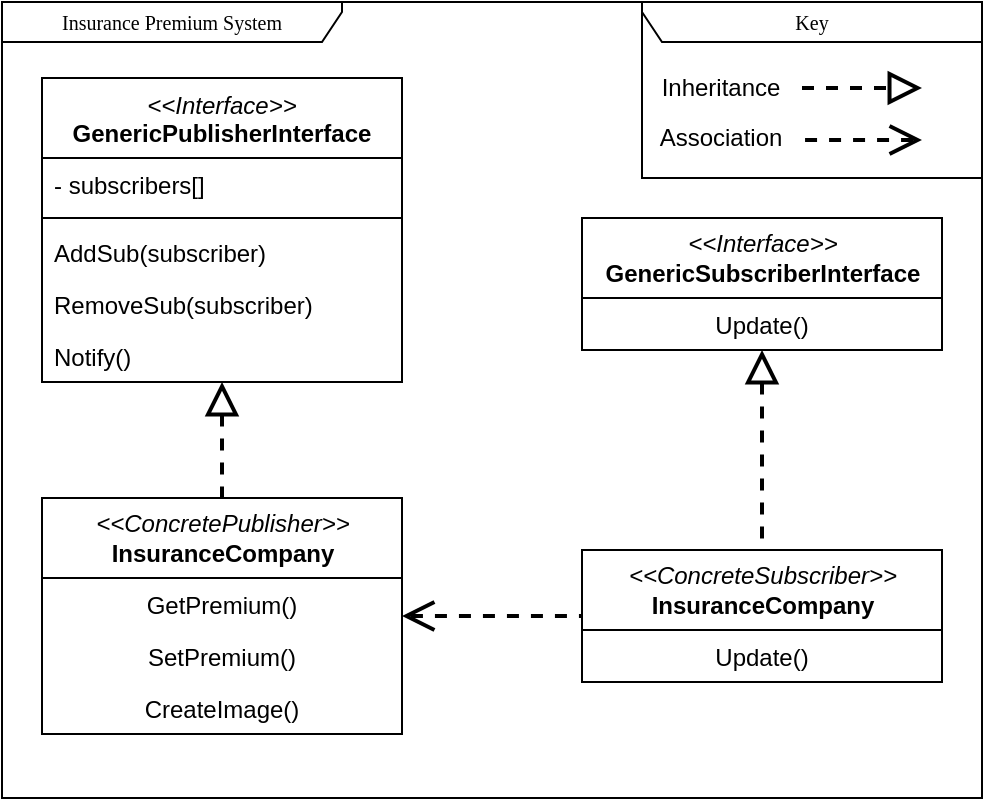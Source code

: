 <mxfile version="27.1.4">
  <diagram name="Page-1" id="c4acf3e9-155e-7222-9cf6-157b1a14988f">
    <mxGraphModel dx="1418" dy="794" grid="1" gridSize="10" guides="1" tooltips="1" connect="1" arrows="1" fold="1" page="1" pageScale="1" pageWidth="850" pageHeight="1100" background="none" math="0" shadow="0">
      <root>
        <mxCell id="0" />
        <mxCell id="1" parent="0" />
        <mxCell id="17acba5748e5396b-1" value="Insurance Premium System" style="shape=umlFrame;whiteSpace=wrap;html=1;rounded=0;shadow=0;comic=0;labelBackgroundColor=none;strokeWidth=1;fontFamily=Verdana;fontSize=10;align=center;width=170;height=20;" parent="1" vertex="1">
          <mxGeometry x="20" y="12" width="490" height="398" as="geometry" />
        </mxCell>
        <mxCell id="5d2195bd80daf111-38" style="edgeStyle=orthogonalEdgeStyle;rounded=0;html=1;dashed=1;labelBackgroundColor=none;startFill=0;endArrow=open;endFill=0;endSize=10;fontFamily=Verdana;fontSize=10;" parent="1" edge="1">
          <mxGeometry relative="1" as="geometry">
            <Array as="points">
              <mxPoint x="590" y="721" />
            </Array>
            <mxPoint x="650" y="721.059" as="sourcePoint" />
          </mxGeometry>
        </mxCell>
        <mxCell id="5d2195bd80daf111-40" style="edgeStyle=orthogonalEdgeStyle;rounded=0;html=1;dashed=1;labelBackgroundColor=none;startFill=0;endArrow=open;endFill=0;endSize=10;fontFamily=Verdana;fontSize=10;" parent="1" edge="1">
          <mxGeometry relative="1" as="geometry">
            <Array as="points" />
            <mxPoint x="730" y="814" as="sourcePoint" />
          </mxGeometry>
        </mxCell>
        <mxCell id="17acba5748e5396b-20" value="&lt;i style=&quot;font-family: Helvetica; font-size: 12px;&quot;&gt;&amp;lt;&amp;lt;ConcretePublisher&amp;gt;&amp;gt;&lt;/i&gt;&lt;br style=&quot;font-family: Helvetica; font-size: 12px;&quot;&gt;&lt;font face=&quot;Helvetica&quot;&gt;&lt;span style=&quot;font-size: 12px;&quot;&gt;&lt;b&gt;InsuranceCompany&lt;/b&gt;&lt;/span&gt;&lt;/font&gt;" style="swimlane;html=1;fontStyle=0;childLayout=stackLayout;horizontal=1;startSize=40;fillColor=none;horizontalStack=0;resizeParent=1;resizeLast=0;collapsible=1;marginBottom=0;swimlaneFillColor=#ffffff;rounded=0;shadow=0;comic=0;labelBackgroundColor=none;strokeWidth=1;fontFamily=Verdana;fontSize=10;align=center;" parent="1" vertex="1">
          <mxGeometry x="40" y="260" width="180" height="118" as="geometry" />
        </mxCell>
        <mxCell id="17acba5748e5396b-21" value="GetPremium()" style="text;html=1;strokeColor=none;fillColor=none;align=center;verticalAlign=top;spacingLeft=4;spacingRight=4;whiteSpace=wrap;overflow=hidden;rotatable=0;points=[[0,0.5],[1,0.5]];portConstraint=eastwest;" parent="17acba5748e5396b-20" vertex="1">
          <mxGeometry y="40" width="180" height="26" as="geometry" />
        </mxCell>
        <mxCell id="17acba5748e5396b-24" value="SetPremium()" style="text;html=1;strokeColor=none;fillColor=none;align=center;verticalAlign=top;spacingLeft=4;spacingRight=4;whiteSpace=wrap;overflow=hidden;rotatable=0;points=[[0,0.5],[1,0.5]];portConstraint=eastwest;" parent="17acba5748e5396b-20" vertex="1">
          <mxGeometry y="66" width="180" height="26" as="geometry" />
        </mxCell>
        <mxCell id="17acba5748e5396b-26" value="CreateImage()" style="text;html=1;strokeColor=none;fillColor=none;align=center;verticalAlign=top;spacingLeft=4;spacingRight=4;whiteSpace=wrap;overflow=hidden;rotatable=0;points=[[0,0.5],[1,0.5]];portConstraint=eastwest;" parent="17acba5748e5396b-20" vertex="1">
          <mxGeometry y="92" width="180" height="26" as="geometry" />
        </mxCell>
        <mxCell id="5d2195bd80daf111-39" style="edgeStyle=orthogonalEdgeStyle;rounded=0;html=1;dashed=1;labelBackgroundColor=none;startFill=0;endArrow=open;endFill=0;endSize=10;fontFamily=Verdana;fontSize=10;" parent="1" edge="1">
          <mxGeometry relative="1" as="geometry">
            <mxPoint x="730" y="948" as="sourcePoint" />
          </mxGeometry>
        </mxCell>
        <mxCell id="5d2195bd80daf111-41" style="edgeStyle=orthogonalEdgeStyle;rounded=0;html=1;dashed=1;labelBackgroundColor=none;startFill=0;endArrow=open;endFill=0;endSize=10;fontFamily=Verdana;fontSize=10;" parent="1" edge="1">
          <mxGeometry relative="1" as="geometry">
            <Array as="points" />
            <mxPoint x="730" y="603.0" as="sourcePoint" />
          </mxGeometry>
        </mxCell>
        <mxCell id="5d2195bd80daf111-36" style="edgeStyle=orthogonalEdgeStyle;rounded=0;html=1;dashed=1;labelBackgroundColor=none;startFill=0;endArrow=open;endFill=0;endSize=10;fontFamily=Verdana;fontSize=10;" parent="1" edge="1">
          <mxGeometry relative="1" as="geometry">
            <Array as="points">
              <mxPoint x="550" y="520" />
            </Array>
            <mxPoint x="550.059" y="823" as="sourcePoint" />
          </mxGeometry>
        </mxCell>
        <mxCell id="5d2195bd80daf111-26" style="edgeStyle=orthogonalEdgeStyle;rounded=0;html=1;dashed=1;labelBackgroundColor=none;startFill=0;endArrow=open;endFill=0;endSize=10;fontFamily=Verdana;fontSize=10;" parent="1" edge="1">
          <mxGeometry relative="1" as="geometry">
            <Array as="points" />
            <mxPoint x="685" y="300.0" as="targetPoint" />
          </mxGeometry>
        </mxCell>
        <mxCell id="5d2195bd80daf111-37" style="edgeStyle=orthogonalEdgeStyle;rounded=0;html=1;dashed=1;labelBackgroundColor=none;startFill=0;endArrow=open;endFill=0;endSize=10;fontFamily=Verdana;fontSize=10;" parent="1" edge="1">
          <mxGeometry relative="1" as="geometry">
            <Array as="points">
              <mxPoint x="570" y="590" />
            </Array>
            <mxPoint x="650" y="590.0" as="sourcePoint" />
          </mxGeometry>
        </mxCell>
        <mxCell id="XWSjxroZd7ZONBzH6pol-11" value="" style="group" vertex="1" connectable="0" parent="1">
          <mxGeometry x="240" y="12" width="270" height="88" as="geometry" />
        </mxCell>
        <mxCell id="XWSjxroZd7ZONBzH6pol-4" style="edgeStyle=orthogonalEdgeStyle;rounded=0;orthogonalLoop=1;jettySize=auto;html=1;entryX=0;entryY=0.5;entryDx=0;entryDy=0;dashed=1;strokeWidth=2;endArrow=block;endFill=0;endSize=12;" edge="1" parent="XWSjxroZd7ZONBzH6pol-11">
          <mxGeometry relative="1" as="geometry">
            <mxPoint x="180" y="43" as="sourcePoint" />
            <mxPoint x="240" y="43" as="targetPoint" />
            <Array as="points">
              <mxPoint x="190" y="43" />
              <mxPoint x="190" y="43" />
            </Array>
          </mxGeometry>
        </mxCell>
        <mxCell id="XWSjxroZd7ZONBzH6pol-6" style="edgeStyle=orthogonalEdgeStyle;rounded=0;orthogonalLoop=1;jettySize=auto;html=1;startArrow=open;startFill=0;endArrow=none;dashed=1;strokeWidth=2;endSize=6;startSize=12;" edge="1" parent="XWSjxroZd7ZONBzH6pol-11">
          <mxGeometry relative="1" as="geometry">
            <mxPoint x="240" y="69" as="sourcePoint" />
            <mxPoint x="180" y="69" as="targetPoint" />
            <Array as="points">
              <mxPoint x="235" y="69" />
              <mxPoint y="69" />
            </Array>
          </mxGeometry>
        </mxCell>
        <mxCell id="XWSjxroZd7ZONBzH6pol-8" value="Inheritance" style="text;html=1;align=center;verticalAlign=middle;resizable=0;points=[];autosize=1;strokeColor=none;fillColor=none;" vertex="1" parent="XWSjxroZd7ZONBzH6pol-11">
          <mxGeometry x="99" y="28" width="80" height="30" as="geometry" />
        </mxCell>
        <mxCell id="XWSjxroZd7ZONBzH6pol-9" value="Association" style="text;html=1;align=center;verticalAlign=middle;resizable=0;points=[];autosize=1;strokeColor=none;fillColor=none;" vertex="1" parent="XWSjxroZd7ZONBzH6pol-11">
          <mxGeometry x="99" y="53" width="80" height="30" as="geometry" />
        </mxCell>
        <mxCell id="XWSjxroZd7ZONBzH6pol-10" value="Key" style="shape=umlFrame;whiteSpace=wrap;html=1;rounded=0;shadow=0;comic=0;labelBackgroundColor=none;strokeWidth=1;fontFamily=Verdana;fontSize=10;align=center;width=170;height=20;flipH=1;" vertex="1" parent="XWSjxroZd7ZONBzH6pol-11">
          <mxGeometry x="100" width="170" height="88" as="geometry" />
        </mxCell>
        <mxCell id="XWSjxroZd7ZONBzH6pol-28" style="edgeStyle=orthogonalEdgeStyle;rounded=0;orthogonalLoop=1;jettySize=auto;html=1;entryX=0.5;entryY=0;entryDx=0;entryDy=0;endArrow=none;startFill=0;startArrow=block;strokeWidth=2;endSize=6;startSize=12;dashed=1;" edge="1" parent="1" source="XWSjxroZd7ZONBzH6pol-12" target="17acba5748e5396b-20">
          <mxGeometry relative="1" as="geometry" />
        </mxCell>
        <mxCell id="XWSjxroZd7ZONBzH6pol-12" value="&lt;i style=&quot;font-weight: 400; text-wrap-mode: nowrap;&quot;&gt;&amp;lt;&amp;lt;Interface&amp;gt;&amp;gt;&lt;/i&gt;&lt;br style=&quot;font-weight: 400; text-wrap-mode: nowrap;&quot;&gt;&lt;span style=&quot;text-wrap-mode: nowrap;&quot;&gt;GenericPublisherInterface&lt;/span&gt;" style="swimlane;fontStyle=1;align=center;verticalAlign=top;childLayout=stackLayout;horizontal=1;startSize=40;horizontalStack=0;resizeParent=1;resizeParentMax=0;resizeLast=0;collapsible=1;marginBottom=0;whiteSpace=wrap;html=1;" vertex="1" parent="1">
          <mxGeometry x="40" y="50" width="180" height="152" as="geometry" />
        </mxCell>
        <mxCell id="XWSjxroZd7ZONBzH6pol-13" value="- subscribers[]" style="text;strokeColor=none;fillColor=none;align=left;verticalAlign=top;spacingLeft=4;spacingRight=4;overflow=hidden;rotatable=0;points=[[0,0.5],[1,0.5]];portConstraint=eastwest;whiteSpace=wrap;html=1;" vertex="1" parent="XWSjxroZd7ZONBzH6pol-12">
          <mxGeometry y="40" width="180" height="26" as="geometry" />
        </mxCell>
        <mxCell id="XWSjxroZd7ZONBzH6pol-14" value="" style="line;strokeWidth=1;fillColor=none;align=left;verticalAlign=middle;spacingTop=-1;spacingLeft=3;spacingRight=3;rotatable=0;labelPosition=right;points=[];portConstraint=eastwest;strokeColor=inherit;" vertex="1" parent="XWSjxroZd7ZONBzH6pol-12">
          <mxGeometry y="66" width="180" height="8" as="geometry" />
        </mxCell>
        <mxCell id="XWSjxroZd7ZONBzH6pol-15" value="AddSub(subscriber)" style="text;strokeColor=none;fillColor=none;align=left;verticalAlign=top;spacingLeft=4;spacingRight=4;overflow=hidden;rotatable=0;points=[[0,0.5],[1,0.5]];portConstraint=eastwest;whiteSpace=wrap;html=1;" vertex="1" parent="XWSjxroZd7ZONBzH6pol-12">
          <mxGeometry y="74" width="180" height="26" as="geometry" />
        </mxCell>
        <mxCell id="XWSjxroZd7ZONBzH6pol-17" value="RemoveSub(subscriber)" style="text;strokeColor=none;fillColor=none;align=left;verticalAlign=top;spacingLeft=4;spacingRight=4;overflow=hidden;rotatable=0;points=[[0,0.5],[1,0.5]];portConstraint=eastwest;whiteSpace=wrap;html=1;" vertex="1" parent="XWSjxroZd7ZONBzH6pol-12">
          <mxGeometry y="100" width="180" height="26" as="geometry" />
        </mxCell>
        <mxCell id="XWSjxroZd7ZONBzH6pol-19" value="Notify()" style="text;strokeColor=none;fillColor=none;align=left;verticalAlign=top;spacingLeft=4;spacingRight=4;overflow=hidden;rotatable=0;points=[[0,0.5],[1,0.5]];portConstraint=eastwest;whiteSpace=wrap;html=1;" vertex="1" parent="XWSjxroZd7ZONBzH6pol-12">
          <mxGeometry y="126" width="180" height="26" as="geometry" />
        </mxCell>
        <mxCell id="XWSjxroZd7ZONBzH6pol-29" value="&lt;i style=&quot;font-family: Helvetica; font-size: 12px;&quot;&gt;&amp;lt;&amp;lt;Interface&amp;gt;&amp;gt;&lt;/i&gt;&lt;br style=&quot;font-family: Helvetica; font-size: 12px;&quot;&gt;&lt;font face=&quot;Helvetica&quot;&gt;&lt;span style=&quot;font-size: 12px;&quot;&gt;&lt;b&gt;GenericSubscriberInterface&lt;/b&gt;&lt;/span&gt;&lt;/font&gt;" style="swimlane;html=1;fontStyle=0;childLayout=stackLayout;horizontal=1;startSize=40;fillColor=none;horizontalStack=0;resizeParent=1;resizeLast=0;collapsible=1;marginBottom=0;swimlaneFillColor=#ffffff;rounded=0;shadow=0;comic=0;labelBackgroundColor=none;strokeWidth=1;fontFamily=Verdana;fontSize=10;align=center;" vertex="1" parent="1">
          <mxGeometry x="310" y="120" width="180" height="66" as="geometry" />
        </mxCell>
        <mxCell id="XWSjxroZd7ZONBzH6pol-32" value="Update()" style="text;html=1;strokeColor=none;fillColor=none;align=center;verticalAlign=top;spacingLeft=4;spacingRight=4;whiteSpace=wrap;overflow=hidden;rotatable=0;points=[[0,0.5],[1,0.5]];portConstraint=eastwest;" vertex="1" parent="XWSjxroZd7ZONBzH6pol-29">
          <mxGeometry y="40" width="180" height="26" as="geometry" />
        </mxCell>
        <mxCell id="XWSjxroZd7ZONBzH6pol-33" value="&lt;i style=&quot;font-family: Helvetica; font-size: 12px;&quot;&gt;&amp;lt;&amp;lt;ConcreteSubscriber&amp;gt;&amp;gt;&lt;/i&gt;&lt;br style=&quot;font-family: Helvetica; font-size: 12px;&quot;&gt;&lt;font face=&quot;Helvetica&quot;&gt;&lt;span style=&quot;font-size: 12px;&quot;&gt;&lt;b&gt;InsuranceCompany&lt;/b&gt;&lt;/span&gt;&lt;/font&gt;" style="swimlane;html=1;fontStyle=0;childLayout=stackLayout;horizontal=1;startSize=40;fillColor=none;horizontalStack=0;resizeParent=1;resizeLast=0;collapsible=1;marginBottom=0;swimlaneFillColor=#ffffff;rounded=0;shadow=0;comic=0;labelBackgroundColor=none;strokeWidth=1;fontFamily=Verdana;fontSize=10;align=center;" vertex="1" parent="1">
          <mxGeometry x="310" y="286" width="180" height="66" as="geometry" />
        </mxCell>
        <mxCell id="XWSjxroZd7ZONBzH6pol-34" value="Update()" style="text;html=1;strokeColor=none;fillColor=none;align=center;verticalAlign=top;spacingLeft=4;spacingRight=4;whiteSpace=wrap;overflow=hidden;rotatable=0;points=[[0,0.5],[1,0.5]];portConstraint=eastwest;" vertex="1" parent="XWSjxroZd7ZONBzH6pol-33">
          <mxGeometry y="40" width="180" height="26" as="geometry" />
        </mxCell>
        <mxCell id="XWSjxroZd7ZONBzH6pol-37" style="edgeStyle=orthogonalEdgeStyle;rounded=0;orthogonalLoop=1;jettySize=auto;html=1;entryX=0.5;entryY=0;entryDx=0;entryDy=0;endArrow=none;startFill=0;startArrow=block;strokeWidth=2;endSize=6;startSize=12;dashed=1;" edge="1" parent="1" source="XWSjxroZd7ZONBzH6pol-29" target="XWSjxroZd7ZONBzH6pol-33">
          <mxGeometry relative="1" as="geometry">
            <mxPoint x="150" y="220" as="sourcePoint" />
            <mxPoint x="150" y="278" as="targetPoint" />
          </mxGeometry>
        </mxCell>
        <mxCell id="XWSjxroZd7ZONBzH6pol-38" style="edgeStyle=orthogonalEdgeStyle;rounded=0;orthogonalLoop=1;jettySize=auto;html=1;endArrow=none;startFill=0;startArrow=open;strokeWidth=2;endSize=6;startSize=12;dashed=1;" edge="1" parent="1" source="17acba5748e5396b-20" target="XWSjxroZd7ZONBzH6pol-33">
          <mxGeometry relative="1" as="geometry">
            <mxPoint x="400" y="210" as="sourcePoint" />
            <mxPoint x="400" y="284" as="targetPoint" />
          </mxGeometry>
        </mxCell>
      </root>
    </mxGraphModel>
  </diagram>
</mxfile>
